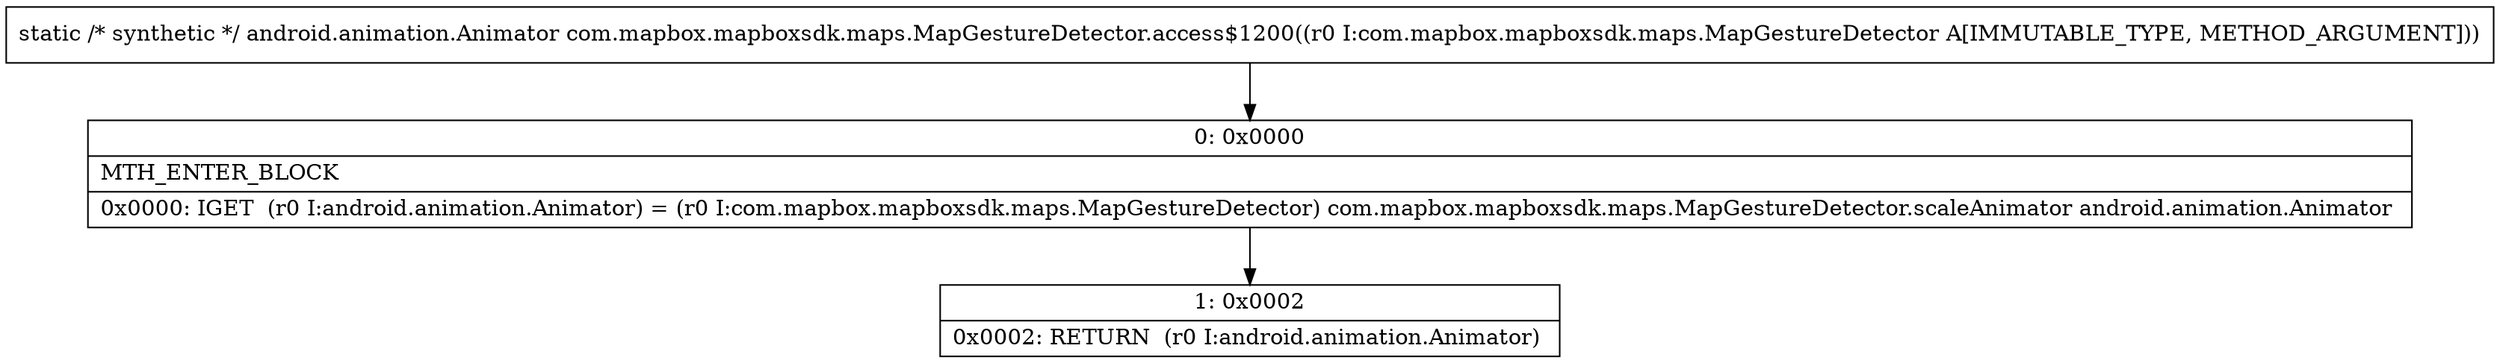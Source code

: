 digraph "CFG forcom.mapbox.mapboxsdk.maps.MapGestureDetector.access$1200(Lcom\/mapbox\/mapboxsdk\/maps\/MapGestureDetector;)Landroid\/animation\/Animator;" {
Node_0 [shape=record,label="{0\:\ 0x0000|MTH_ENTER_BLOCK\l|0x0000: IGET  (r0 I:android.animation.Animator) = (r0 I:com.mapbox.mapboxsdk.maps.MapGestureDetector) com.mapbox.mapboxsdk.maps.MapGestureDetector.scaleAnimator android.animation.Animator \l}"];
Node_1 [shape=record,label="{1\:\ 0x0002|0x0002: RETURN  (r0 I:android.animation.Animator) \l}"];
MethodNode[shape=record,label="{static \/* synthetic *\/ android.animation.Animator com.mapbox.mapboxsdk.maps.MapGestureDetector.access$1200((r0 I:com.mapbox.mapboxsdk.maps.MapGestureDetector A[IMMUTABLE_TYPE, METHOD_ARGUMENT])) }"];
MethodNode -> Node_0;
Node_0 -> Node_1;
}

